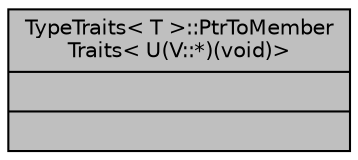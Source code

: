 digraph "TypeTraits&lt; T &gt;::PtrToMemberTraits&lt; U(V::*)(void)&gt;"
{
  edge [fontname="Helvetica",fontsize="10",labelfontname="Helvetica",labelfontsize="10"];
  node [fontname="Helvetica",fontsize="10",shape=record];
  Node1 [label="{TypeTraits\< T \>::PtrToMember\lTraits\< U(V::*)(void)\>\n||}",height=0.2,width=0.4,color="black", fillcolor="grey75", style="filled", fontcolor="black"];
}
